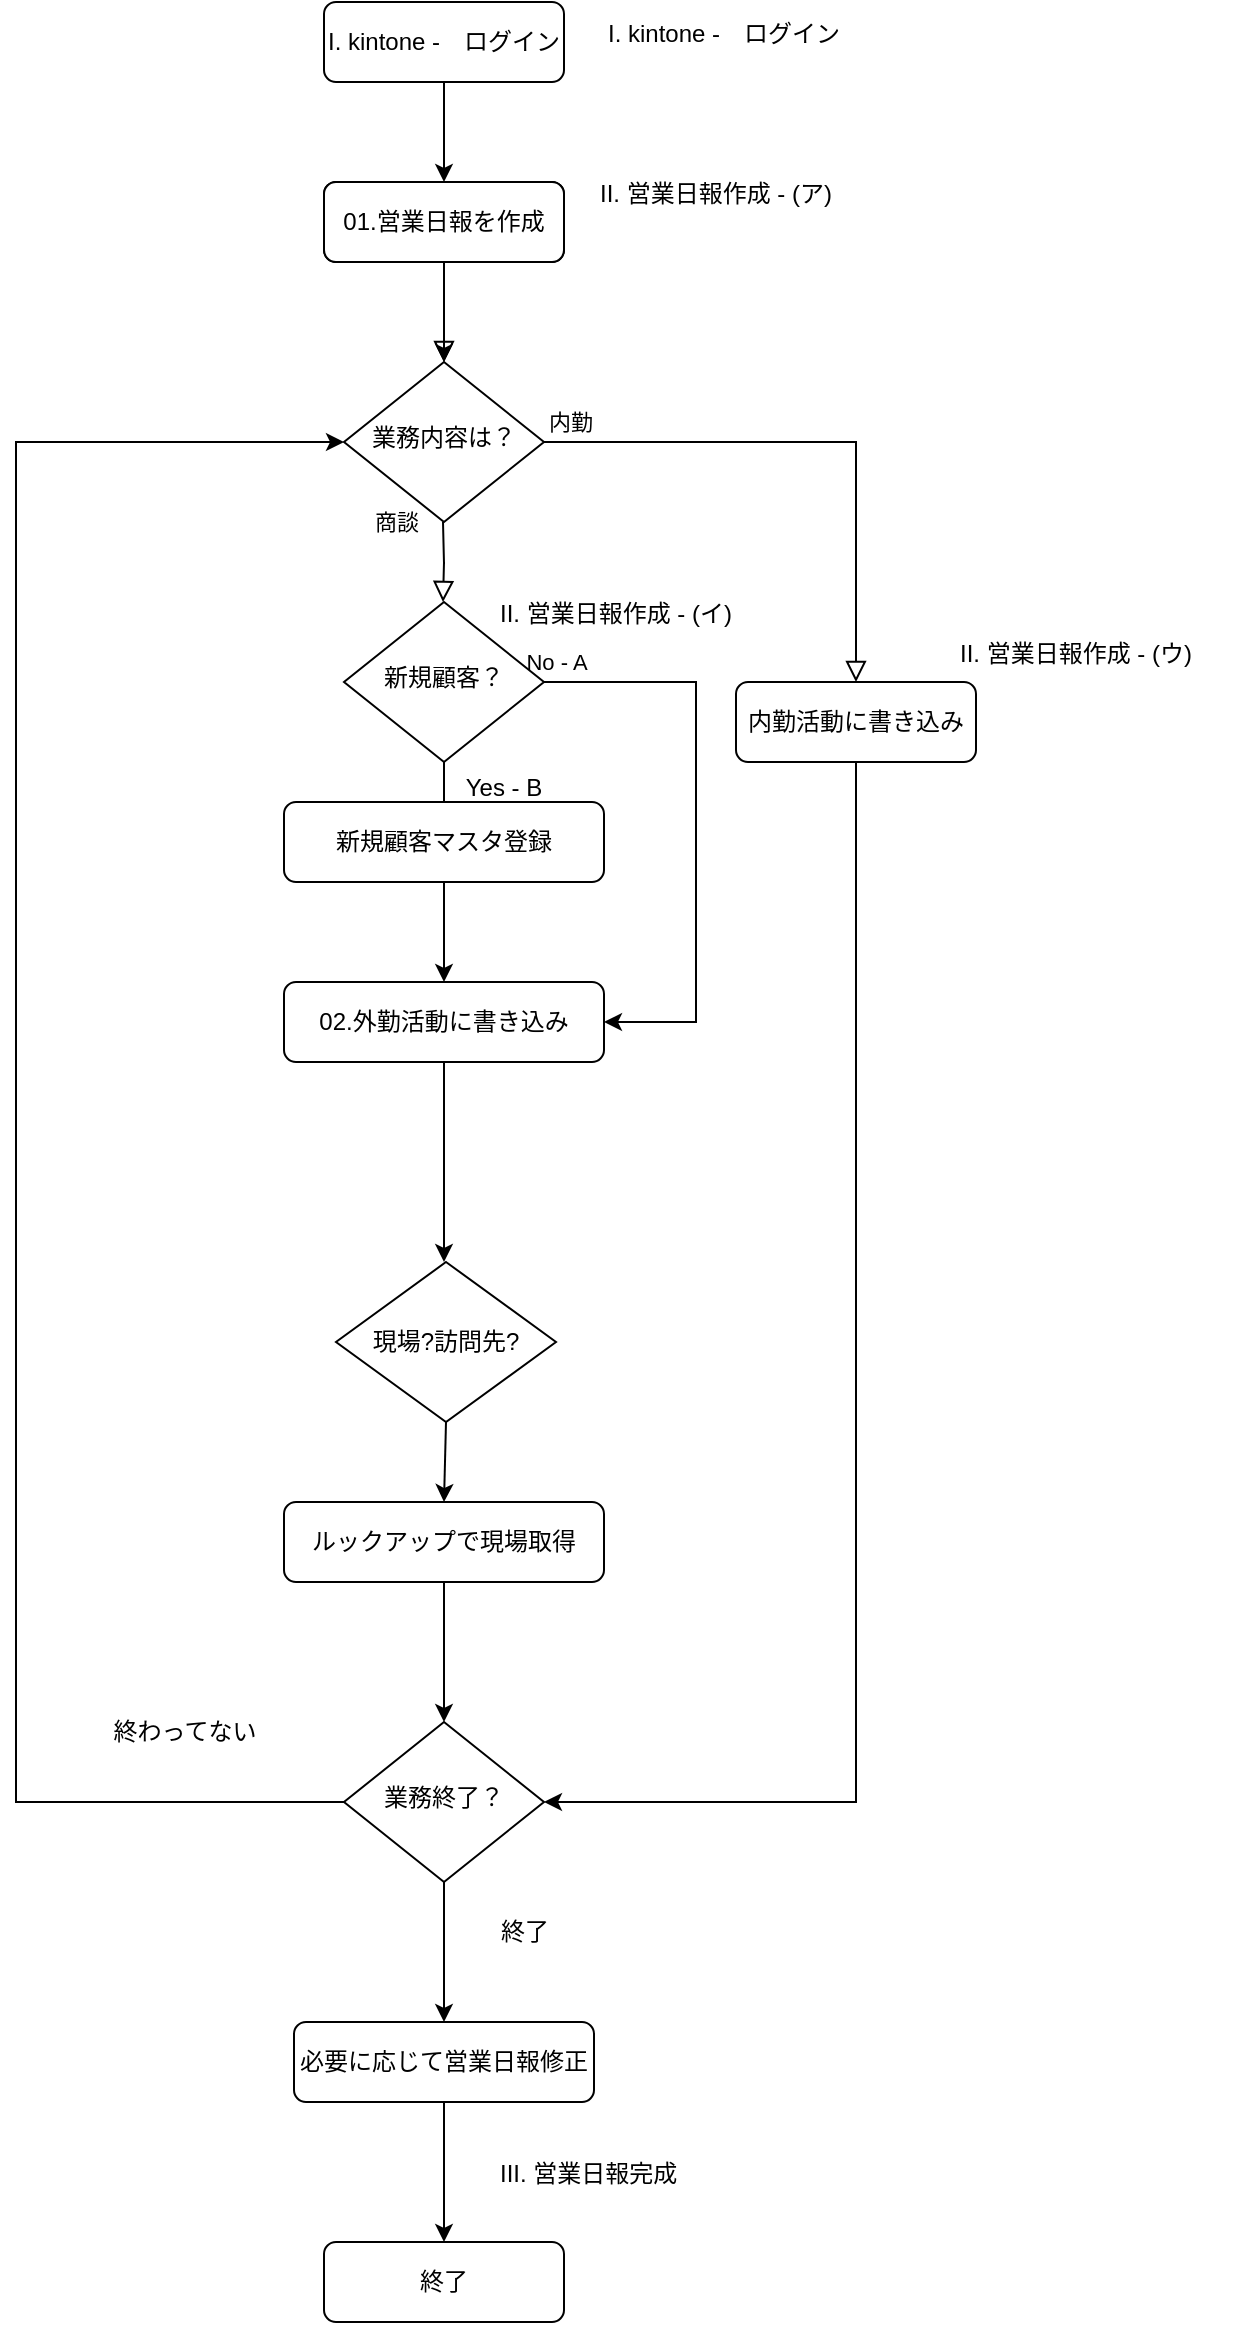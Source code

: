 <mxfile version="26.0.8">
  <diagram id="C5RBs43oDa-KdzZeNtuy" name="Page-1">
    <mxGraphModel dx="420" dy="551" grid="1" gridSize="10" guides="1" tooltips="1" connect="1" arrows="1" fold="1" page="1" pageScale="1" pageWidth="827" pageHeight="1169" math="0" shadow="0">
      <root>
        <mxCell id="WIyWlLk6GJQsqaUBKTNV-0" />
        <mxCell id="WIyWlLk6GJQsqaUBKTNV-1" parent="WIyWlLk6GJQsqaUBKTNV-0" />
        <mxCell id="WIyWlLk6GJQsqaUBKTNV-2" value="" style="rounded=0;html=1;jettySize=auto;orthogonalLoop=1;fontSize=11;endArrow=block;endFill=0;endSize=8;strokeWidth=1;shadow=0;labelBackgroundColor=none;edgeStyle=orthogonalEdgeStyle;" parent="WIyWlLk6GJQsqaUBKTNV-1" source="WIyWlLk6GJQsqaUBKTNV-3" target="WIyWlLk6GJQsqaUBKTNV-6" edge="1">
          <mxGeometry relative="1" as="geometry" />
        </mxCell>
        <mxCell id="WIyWlLk6GJQsqaUBKTNV-3" value="Lamp doesn&#39;t work" style="rounded=1;whiteSpace=wrap;html=1;fontSize=12;glass=0;strokeWidth=1;shadow=0;" parent="WIyWlLk6GJQsqaUBKTNV-1" vertex="1">
          <mxGeometry x="314" y="90" width="120" height="40" as="geometry" />
        </mxCell>
        <mxCell id="WIyWlLk6GJQsqaUBKTNV-4" value="商談" style="rounded=0;html=1;jettySize=auto;orthogonalLoop=1;fontSize=11;endArrow=block;endFill=0;endSize=8;strokeWidth=1;shadow=0;labelBackgroundColor=none;edgeStyle=orthogonalEdgeStyle;" parent="WIyWlLk6GJQsqaUBKTNV-1" edge="1">
          <mxGeometry x="-1" y="-23" relative="1" as="geometry">
            <mxPoint x="-1" y="-1" as="offset" />
            <mxPoint x="373.5" y="260" as="sourcePoint" />
            <mxPoint x="373.5" y="300" as="targetPoint" />
          </mxGeometry>
        </mxCell>
        <mxCell id="WIyWlLk6GJQsqaUBKTNV-5" value="No - A" style="edgeStyle=orthogonalEdgeStyle;rounded=0;html=1;jettySize=auto;orthogonalLoop=1;fontSize=11;endArrow=block;endFill=0;endSize=8;strokeWidth=1;shadow=0;labelBackgroundColor=none;" parent="WIyWlLk6GJQsqaUBKTNV-1" source="WIyWlLk6GJQsqaUBKTNV-6" target="WIyWlLk6GJQsqaUBKTNV-7" edge="1">
          <mxGeometry x="-0.957" y="-110" relative="1" as="geometry">
            <mxPoint as="offset" />
          </mxGeometry>
        </mxCell>
        <mxCell id="raGWRWk9vdPD-z-xNatu-13" value="内勤" style="edgeLabel;html=1;align=center;verticalAlign=middle;resizable=0;points=[];" parent="WIyWlLk6GJQsqaUBKTNV-5" vertex="1" connectable="0">
          <mxGeometry x="-0.12" y="18" relative="1" as="geometry">
            <mxPoint x="-109" y="8" as="offset" />
          </mxGeometry>
        </mxCell>
        <mxCell id="WIyWlLk6GJQsqaUBKTNV-6" value="業務内容は？" style="rhombus;whiteSpace=wrap;html=1;shadow=0;fontFamily=Helvetica;fontSize=12;align=center;strokeWidth=1;spacing=6;spacingTop=-4;" parent="WIyWlLk6GJQsqaUBKTNV-1" vertex="1">
          <mxGeometry x="324" y="180" width="100" height="80" as="geometry" />
        </mxCell>
        <mxCell id="WIyWlLk6GJQsqaUBKTNV-7" value="内勤活動に書き込み" style="rounded=1;whiteSpace=wrap;html=1;fontSize=12;glass=0;strokeWidth=1;shadow=0;" parent="WIyWlLk6GJQsqaUBKTNV-1" vertex="1">
          <mxGeometry x="520" y="340" width="120" height="40" as="geometry" />
        </mxCell>
        <mxCell id="WIyWlLk6GJQsqaUBKTNV-11" value="必要に応じて営業日報修正" style="rounded=1;whiteSpace=wrap;html=1;fontSize=12;glass=0;strokeWidth=1;shadow=0;" parent="WIyWlLk6GJQsqaUBKTNV-1" vertex="1">
          <mxGeometry x="299" y="1010" width="150" height="40" as="geometry" />
        </mxCell>
        <mxCell id="WIyWlLk6GJQsqaUBKTNV-12" value="02.外勤活動に書き込み" style="rounded=1;whiteSpace=wrap;html=1;fontSize=12;glass=0;strokeWidth=1;shadow=0;" parent="WIyWlLk6GJQsqaUBKTNV-1" vertex="1">
          <mxGeometry x="294" y="490" width="160" height="40" as="geometry" />
        </mxCell>
        <mxCell id="raGWRWk9vdPD-z-xNatu-4" value="" style="edgeStyle=orthogonalEdgeStyle;rounded=0;orthogonalLoop=1;jettySize=auto;html=1;exitX=0.5;exitY=1;exitDx=0;exitDy=0;entryX=0.5;entryY=0;entryDx=0;entryDy=0;" parent="WIyWlLk6GJQsqaUBKTNV-1" source="raGWRWk9vdPD-z-xNatu-6" target="raGWRWk9vdPD-z-xNatu-5" edge="1">
          <mxGeometry relative="1" as="geometry">
            <mxPoint x="494" y="50" as="targetPoint" />
            <Array as="points" />
          </mxGeometry>
        </mxCell>
        <mxCell id="raGWRWk9vdPD-z-xNatu-11" value="" style="edgeStyle=orthogonalEdgeStyle;rounded=0;orthogonalLoop=1;jettySize=auto;html=1;" parent="WIyWlLk6GJQsqaUBKTNV-1" source="raGWRWk9vdPD-z-xNatu-5" target="WIyWlLk6GJQsqaUBKTNV-6" edge="1">
          <mxGeometry relative="1" as="geometry" />
        </mxCell>
        <mxCell id="raGWRWk9vdPD-z-xNatu-5" value="01.営業日報を作成" style="rounded=1;whiteSpace=wrap;html=1;fontSize=12;glass=0;strokeWidth=1;shadow=0;" parent="WIyWlLk6GJQsqaUBKTNV-1" vertex="1">
          <mxGeometry x="314" y="90" width="120" height="40" as="geometry" />
        </mxCell>
        <mxCell id="raGWRWk9vdPD-z-xNatu-6" value="&lt;span style=&quot;text-wrap-mode: nowrap;&quot;&gt;I. kintone -　ログイン&lt;/span&gt;" style="rounded=1;whiteSpace=wrap;html=1;fontSize=12;glass=0;strokeWidth=1;shadow=0;" parent="WIyWlLk6GJQsqaUBKTNV-1" vertex="1">
          <mxGeometry x="314" width="120" height="40" as="geometry" />
        </mxCell>
        <mxCell id="raGWRWk9vdPD-z-xNatu-10" value="&lt;div&gt;&lt;br&gt;&lt;/div&gt;&lt;div&gt;&lt;br&gt;&lt;/div&gt;&lt;div&gt;&lt;br&gt;&lt;/div&gt;" style="text;html=1;align=center;verticalAlign=middle;resizable=0;points=[];autosize=1;strokeColor=none;fillColor=none;" parent="WIyWlLk6GJQsqaUBKTNV-1" vertex="1">
          <mxGeometry x="385" y="363" width="20" height="60" as="geometry" />
        </mxCell>
        <mxCell id="raGWRWk9vdPD-z-xNatu-14" value="業務終了？" style="rhombus;whiteSpace=wrap;html=1;shadow=0;fontFamily=Helvetica;fontSize=12;align=center;strokeWidth=1;spacing=6;spacingTop=-4;" parent="WIyWlLk6GJQsqaUBKTNV-1" vertex="1">
          <mxGeometry x="324" y="860" width="100" height="80" as="geometry" />
        </mxCell>
        <mxCell id="raGWRWk9vdPD-z-xNatu-20" value="" style="endArrow=classic;html=1;rounded=0;exitX=0.5;exitY=1;exitDx=0;exitDy=0;entryX=1;entryY=0.5;entryDx=0;entryDy=0;" parent="WIyWlLk6GJQsqaUBKTNV-1" source="WIyWlLk6GJQsqaUBKTNV-7" target="raGWRWk9vdPD-z-xNatu-14" edge="1">
          <mxGeometry width="50" height="50" relative="1" as="geometry">
            <mxPoint x="594" y="430" as="sourcePoint" />
            <mxPoint x="534" y="380" as="targetPoint" />
            <Array as="points">
              <mxPoint x="580" y="900" />
            </Array>
          </mxGeometry>
        </mxCell>
        <mxCell id="raGWRWk9vdPD-z-xNatu-23" value="" style="endArrow=classic;html=1;rounded=0;exitX=0.5;exitY=1;exitDx=0;exitDy=0;entryX=0.5;entryY=0;entryDx=0;entryDy=0;" parent="WIyWlLk6GJQsqaUBKTNV-1" source="raGWRWk9vdPD-z-xNatu-14" target="WIyWlLk6GJQsqaUBKTNV-11" edge="1">
          <mxGeometry width="50" height="50" relative="1" as="geometry">
            <mxPoint x="655" y="950" as="sourcePoint" />
            <mxPoint x="705" y="900" as="targetPoint" />
          </mxGeometry>
        </mxCell>
        <mxCell id="raGWRWk9vdPD-z-xNatu-24" value="終了" style="text;html=1;align=center;verticalAlign=middle;resizable=0;points=[];autosize=1;strokeColor=none;fillColor=none;" parent="WIyWlLk6GJQsqaUBKTNV-1" vertex="1">
          <mxGeometry x="389" y="950" width="50" height="30" as="geometry" />
        </mxCell>
        <mxCell id="raGWRWk9vdPD-z-xNatu-25" value="" style="endArrow=classic;html=1;rounded=0;exitX=0;exitY=0.5;exitDx=0;exitDy=0;entryX=0;entryY=0.5;entryDx=0;entryDy=0;" parent="WIyWlLk6GJQsqaUBKTNV-1" source="raGWRWk9vdPD-z-xNatu-14" target="WIyWlLk6GJQsqaUBKTNV-6" edge="1">
          <mxGeometry width="50" height="50" relative="1" as="geometry">
            <mxPoint x="454" y="478" as="sourcePoint" />
            <mxPoint x="234" y="210" as="targetPoint" />
            <Array as="points">
              <mxPoint x="160" y="900" />
              <mxPoint x="160" y="220" />
            </Array>
          </mxGeometry>
        </mxCell>
        <mxCell id="raGWRWk9vdPD-z-xNatu-26" value="終わってない" style="text;html=1;align=center;verticalAlign=middle;resizable=0;points=[];autosize=1;strokeColor=none;fillColor=none;" parent="WIyWlLk6GJQsqaUBKTNV-1" vertex="1">
          <mxGeometry x="194" y="850" width="100" height="30" as="geometry" />
        </mxCell>
        <mxCell id="raGWRWk9vdPD-z-xNatu-27" value="" style="edgeStyle=orthogonalEdgeStyle;rounded=0;orthogonalLoop=1;jettySize=auto;html=1;exitX=0.5;exitY=1;exitDx=0;exitDy=0;entryX=0.5;entryY=0;entryDx=0;entryDy=0;" parent="WIyWlLk6GJQsqaUBKTNV-1" source="WIyWlLk6GJQsqaUBKTNV-11" target="raGWRWk9vdPD-z-xNatu-28" edge="1">
          <mxGeometry relative="1" as="geometry">
            <mxPoint x="374" y="850" as="sourcePoint" />
            <mxPoint x="494" y="860" as="targetPoint" />
            <Array as="points" />
          </mxGeometry>
        </mxCell>
        <mxCell id="raGWRWk9vdPD-z-xNatu-28" value="終了" style="rounded=1;whiteSpace=wrap;html=1;fontSize=12;glass=0;strokeWidth=1;shadow=0;" parent="WIyWlLk6GJQsqaUBKTNV-1" vertex="1">
          <mxGeometry x="314" y="1120" width="120" height="40" as="geometry" />
        </mxCell>
        <mxCell id="903R03crYM6r17ahkkN_-5" value="" style="shape=table;startSize=0;container=1;collapsible=1;childLayout=tableLayout;fixedRows=1;rowLines=0;fontStyle=0;align=center;resizeLast=1;strokeColor=none;fillColor=none;collapsible=0;whiteSpace=wrap;html=1;" parent="WIyWlLk6GJQsqaUBKTNV-1" vertex="1">
          <mxGeometry x="434" width="180" height="30" as="geometry" />
        </mxCell>
        <mxCell id="903R03crYM6r17ahkkN_-6" value="" style="shape=tableRow;horizontal=0;startSize=0;swimlaneHead=0;swimlaneBody=0;fillColor=none;collapsible=0;dropTarget=0;points=[[0,0.5],[1,0.5]];portConstraint=eastwest;top=0;left=0;right=0;bottom=0;" parent="903R03crYM6r17ahkkN_-5" vertex="1">
          <mxGeometry width="180" height="30" as="geometry" />
        </mxCell>
        <mxCell id="903R03crYM6r17ahkkN_-7" value="I. kintone -　ログイン" style="shape=partialRectangle;connectable=0;fillColor=none;top=0;left=0;bottom=0;right=0;editable=1;overflow=hidden;" parent="903R03crYM6r17ahkkN_-6" vertex="1">
          <mxGeometry width="160" height="30" as="geometry">
            <mxRectangle width="160" height="30" as="alternateBounds" />
          </mxGeometry>
        </mxCell>
        <mxCell id="903R03crYM6r17ahkkN_-8" value="" style="shape=partialRectangle;connectable=0;fillColor=none;top=0;left=0;bottom=0;right=0;align=left;spacingLeft=6;overflow=hidden;" parent="903R03crYM6r17ahkkN_-6" vertex="1">
          <mxGeometry x="160" width="20" height="30" as="geometry">
            <mxRectangle width="20" height="30" as="alternateBounds" />
          </mxGeometry>
        </mxCell>
        <mxCell id="903R03crYM6r17ahkkN_-9" value="" style="shape=table;startSize=0;container=1;collapsible=1;childLayout=tableLayout;fixedRows=1;rowLines=0;fontStyle=0;align=center;resizeLast=1;strokeColor=none;fillColor=none;collapsible=0;whiteSpace=wrap;html=1;" parent="WIyWlLk6GJQsqaUBKTNV-1" vertex="1">
          <mxGeometry x="414" y="80" width="180" height="30" as="geometry" />
        </mxCell>
        <mxCell id="903R03crYM6r17ahkkN_-10" value="" style="shape=tableRow;horizontal=0;startSize=0;swimlaneHead=0;swimlaneBody=0;fillColor=none;collapsible=0;dropTarget=0;points=[[0,0.5],[1,0.5]];portConstraint=eastwest;top=0;left=0;right=0;bottom=0;" parent="903R03crYM6r17ahkkN_-9" vertex="1">
          <mxGeometry width="180" height="30" as="geometry" />
        </mxCell>
        <mxCell id="903R03crYM6r17ahkkN_-11" value="" style="shape=partialRectangle;connectable=0;fillColor=none;top=0;left=0;bottom=0;right=0;editable=1;overflow=hidden;" parent="903R03crYM6r17ahkkN_-10" vertex="1">
          <mxGeometry width="30" height="30" as="geometry">
            <mxRectangle width="30" height="30" as="alternateBounds" />
          </mxGeometry>
        </mxCell>
        <mxCell id="903R03crYM6r17ahkkN_-12" value="II. 営業日報作成 - (ア)" style="shape=partialRectangle;connectable=0;fillColor=none;top=0;left=0;bottom=0;right=0;align=left;spacingLeft=6;overflow=hidden;" parent="903R03crYM6r17ahkkN_-10" vertex="1">
          <mxGeometry x="30" width="150" height="30" as="geometry">
            <mxRectangle width="150" height="30" as="alternateBounds" />
          </mxGeometry>
        </mxCell>
        <mxCell id="903R03crYM6r17ahkkN_-13" value="" style="shape=table;startSize=0;container=1;collapsible=1;childLayout=tableLayout;fixedRows=1;rowLines=0;fontStyle=0;align=center;resizeLast=1;strokeColor=none;fillColor=none;collapsible=0;whiteSpace=wrap;html=1;" parent="WIyWlLk6GJQsqaUBKTNV-1" vertex="1">
          <mxGeometry x="364" y="290" width="180" height="30" as="geometry" />
        </mxCell>
        <mxCell id="903R03crYM6r17ahkkN_-14" value="" style="shape=tableRow;horizontal=0;startSize=0;swimlaneHead=0;swimlaneBody=0;fillColor=none;collapsible=0;dropTarget=0;points=[[0,0.5],[1,0.5]];portConstraint=eastwest;top=0;left=0;right=0;bottom=0;" parent="903R03crYM6r17ahkkN_-13" vertex="1">
          <mxGeometry width="180" height="30" as="geometry" />
        </mxCell>
        <mxCell id="903R03crYM6r17ahkkN_-15" value="" style="shape=partialRectangle;connectable=0;fillColor=none;top=0;left=0;bottom=0;right=0;editable=1;overflow=hidden;" parent="903R03crYM6r17ahkkN_-14" vertex="1">
          <mxGeometry width="30" height="30" as="geometry">
            <mxRectangle width="30" height="30" as="alternateBounds" />
          </mxGeometry>
        </mxCell>
        <mxCell id="903R03crYM6r17ahkkN_-16" value="II. 営業日報作成 - (イ)" style="shape=partialRectangle;connectable=0;fillColor=none;top=0;left=0;bottom=0;right=0;align=left;spacingLeft=6;overflow=hidden;" parent="903R03crYM6r17ahkkN_-14" vertex="1">
          <mxGeometry x="30" width="150" height="30" as="geometry">
            <mxRectangle width="150" height="30" as="alternateBounds" />
          </mxGeometry>
        </mxCell>
        <mxCell id="903R03crYM6r17ahkkN_-22" value="" style="shape=table;startSize=0;container=1;collapsible=1;childLayout=tableLayout;fixedRows=1;rowLines=0;fontStyle=0;align=center;resizeLast=1;strokeColor=none;fillColor=none;collapsible=0;whiteSpace=wrap;html=1;" parent="WIyWlLk6GJQsqaUBKTNV-1" vertex="1">
          <mxGeometry x="594" y="310" width="180" height="30" as="geometry" />
        </mxCell>
        <mxCell id="903R03crYM6r17ahkkN_-23" value="" style="shape=tableRow;horizontal=0;startSize=0;swimlaneHead=0;swimlaneBody=0;fillColor=none;collapsible=0;dropTarget=0;points=[[0,0.5],[1,0.5]];portConstraint=eastwest;top=0;left=0;right=0;bottom=0;" parent="903R03crYM6r17ahkkN_-22" vertex="1">
          <mxGeometry width="180" height="30" as="geometry" />
        </mxCell>
        <mxCell id="903R03crYM6r17ahkkN_-24" value="" style="shape=partialRectangle;connectable=0;fillColor=none;top=0;left=0;bottom=0;right=0;editable=1;overflow=hidden;" parent="903R03crYM6r17ahkkN_-23" vertex="1">
          <mxGeometry width="30" height="30" as="geometry">
            <mxRectangle width="30" height="30" as="alternateBounds" />
          </mxGeometry>
        </mxCell>
        <mxCell id="903R03crYM6r17ahkkN_-25" value="II. 営業日報作成 - (ウ)" style="shape=partialRectangle;connectable=0;fillColor=none;top=0;left=0;bottom=0;right=0;align=left;spacingLeft=6;overflow=hidden;" parent="903R03crYM6r17ahkkN_-23" vertex="1">
          <mxGeometry x="30" width="150" height="30" as="geometry">
            <mxRectangle width="150" height="30" as="alternateBounds" />
          </mxGeometry>
        </mxCell>
        <mxCell id="903R03crYM6r17ahkkN_-26" value="" style="shape=table;startSize=0;container=1;collapsible=1;childLayout=tableLayout;fixedRows=1;rowLines=0;fontStyle=0;align=center;resizeLast=1;strokeColor=none;fillColor=none;collapsible=0;whiteSpace=wrap;html=1;" parent="WIyWlLk6GJQsqaUBKTNV-1" vertex="1">
          <mxGeometry x="364" y="1070" width="180" height="30" as="geometry" />
        </mxCell>
        <mxCell id="903R03crYM6r17ahkkN_-27" value="" style="shape=tableRow;horizontal=0;startSize=0;swimlaneHead=0;swimlaneBody=0;fillColor=none;collapsible=0;dropTarget=0;points=[[0,0.5],[1,0.5]];portConstraint=eastwest;top=0;left=0;right=0;bottom=0;" parent="903R03crYM6r17ahkkN_-26" vertex="1">
          <mxGeometry width="180" height="30" as="geometry" />
        </mxCell>
        <mxCell id="903R03crYM6r17ahkkN_-28" value="" style="shape=partialRectangle;connectable=0;fillColor=none;top=0;left=0;bottom=0;right=0;editable=1;overflow=hidden;" parent="903R03crYM6r17ahkkN_-27" vertex="1">
          <mxGeometry width="30" height="30" as="geometry">
            <mxRectangle width="30" height="30" as="alternateBounds" />
          </mxGeometry>
        </mxCell>
        <mxCell id="903R03crYM6r17ahkkN_-29" value="III. 営業日報完成" style="shape=partialRectangle;connectable=0;fillColor=none;top=0;left=0;bottom=0;right=0;align=left;spacingLeft=6;overflow=hidden;" parent="903R03crYM6r17ahkkN_-27" vertex="1">
          <mxGeometry x="30" width="150" height="30" as="geometry">
            <mxRectangle width="150" height="30" as="alternateBounds" />
          </mxGeometry>
        </mxCell>
        <mxCell id="903R03crYM6r17ahkkN_-30" value="" style="endArrow=classic;html=1;rounded=0;exitX=0.5;exitY=1;exitDx=0;exitDy=0;" parent="WIyWlLk6GJQsqaUBKTNV-1" source="WIyWlLk6GJQsqaUBKTNV-12" edge="1">
          <mxGeometry width="50" height="50" relative="1" as="geometry">
            <mxPoint x="370" y="440" as="sourcePoint" />
            <mxPoint x="374" y="630" as="targetPoint" />
          </mxGeometry>
        </mxCell>
        <mxCell id="903R03crYM6r17ahkkN_-32" value="新規顧客？" style="rhombus;whiteSpace=wrap;html=1;shadow=0;fontFamily=Helvetica;fontSize=12;align=center;strokeWidth=1;spacing=6;spacingTop=-4;" parent="WIyWlLk6GJQsqaUBKTNV-1" vertex="1">
          <mxGeometry x="324" y="300" width="100" height="80" as="geometry" />
        </mxCell>
        <mxCell id="903R03crYM6r17ahkkN_-33" value="" style="endArrow=classic;html=1;rounded=0;exitX=0.5;exitY=1;exitDx=0;exitDy=0;" parent="WIyWlLk6GJQsqaUBKTNV-1" source="903R03crYM6r17ahkkN_-32" edge="1">
          <mxGeometry width="50" height="50" relative="1" as="geometry">
            <mxPoint x="390" y="560" as="sourcePoint" />
            <mxPoint x="374" y="490" as="targetPoint" />
          </mxGeometry>
        </mxCell>
        <mxCell id="903R03crYM6r17ahkkN_-34" value="" style="endArrow=classic;html=1;rounded=0;exitX=1;exitY=0.5;exitDx=0;exitDy=0;entryX=1;entryY=0.5;entryDx=0;entryDy=0;" parent="WIyWlLk6GJQsqaUBKTNV-1" source="903R03crYM6r17ahkkN_-32" target="WIyWlLk6GJQsqaUBKTNV-12" edge="1">
          <mxGeometry width="50" height="50" relative="1" as="geometry">
            <mxPoint x="470" y="520" as="sourcePoint" />
            <mxPoint x="460" y="560" as="targetPoint" />
            <Array as="points">
              <mxPoint x="500" y="340" />
              <mxPoint x="500" y="510" />
            </Array>
          </mxGeometry>
        </mxCell>
        <mxCell id="903R03crYM6r17ahkkN_-35" value="新規顧客マスタ登録" style="rounded=1;whiteSpace=wrap;html=1;fontSize=12;glass=0;strokeWidth=1;shadow=0;" parent="WIyWlLk6GJQsqaUBKTNV-1" vertex="1">
          <mxGeometry x="294" y="400" width="160" height="40" as="geometry" />
        </mxCell>
        <mxCell id="903R03crYM6r17ahkkN_-41" value="Yes - B" style="text;html=1;align=center;verticalAlign=middle;whiteSpace=wrap;rounded=0;" parent="WIyWlLk6GJQsqaUBKTNV-1" vertex="1">
          <mxGeometry x="374" y="378" width="60" height="30" as="geometry" />
        </mxCell>
        <mxCell id="0WesBXg5TxgtFcfDYZhU-0" value="現場?訪問先?" style="rhombus;whiteSpace=wrap;html=1;" vertex="1" parent="WIyWlLk6GJQsqaUBKTNV-1">
          <mxGeometry x="320" y="630" width="110" height="80" as="geometry" />
        </mxCell>
        <mxCell id="0WesBXg5TxgtFcfDYZhU-1" value="" style="endArrow=classic;html=1;rounded=0;exitX=0.5;exitY=1;exitDx=0;exitDy=0;" edge="1" parent="WIyWlLk6GJQsqaUBKTNV-1" source="0WesBXg5TxgtFcfDYZhU-0">
          <mxGeometry width="50" height="50" relative="1" as="geometry">
            <mxPoint x="389" y="720" as="sourcePoint" />
            <mxPoint x="374" y="750" as="targetPoint" />
          </mxGeometry>
        </mxCell>
        <mxCell id="0WesBXg5TxgtFcfDYZhU-3" value="ルックアップで現場取得" style="rounded=1;whiteSpace=wrap;html=1;fontSize=12;glass=0;strokeWidth=1;shadow=0;" vertex="1" parent="WIyWlLk6GJQsqaUBKTNV-1">
          <mxGeometry x="294" y="750" width="160" height="40" as="geometry" />
        </mxCell>
        <mxCell id="0WesBXg5TxgtFcfDYZhU-4" value="" style="endArrow=classic;html=1;rounded=0;exitX=0.5;exitY=1;exitDx=0;exitDy=0;entryX=0.5;entryY=0;entryDx=0;entryDy=0;" edge="1" parent="WIyWlLk6GJQsqaUBKTNV-1" source="0WesBXg5TxgtFcfDYZhU-3" target="raGWRWk9vdPD-z-xNatu-14">
          <mxGeometry width="50" height="50" relative="1" as="geometry">
            <mxPoint x="385" y="720" as="sourcePoint" />
            <mxPoint x="384" y="760" as="targetPoint" />
          </mxGeometry>
        </mxCell>
      </root>
    </mxGraphModel>
  </diagram>
</mxfile>
